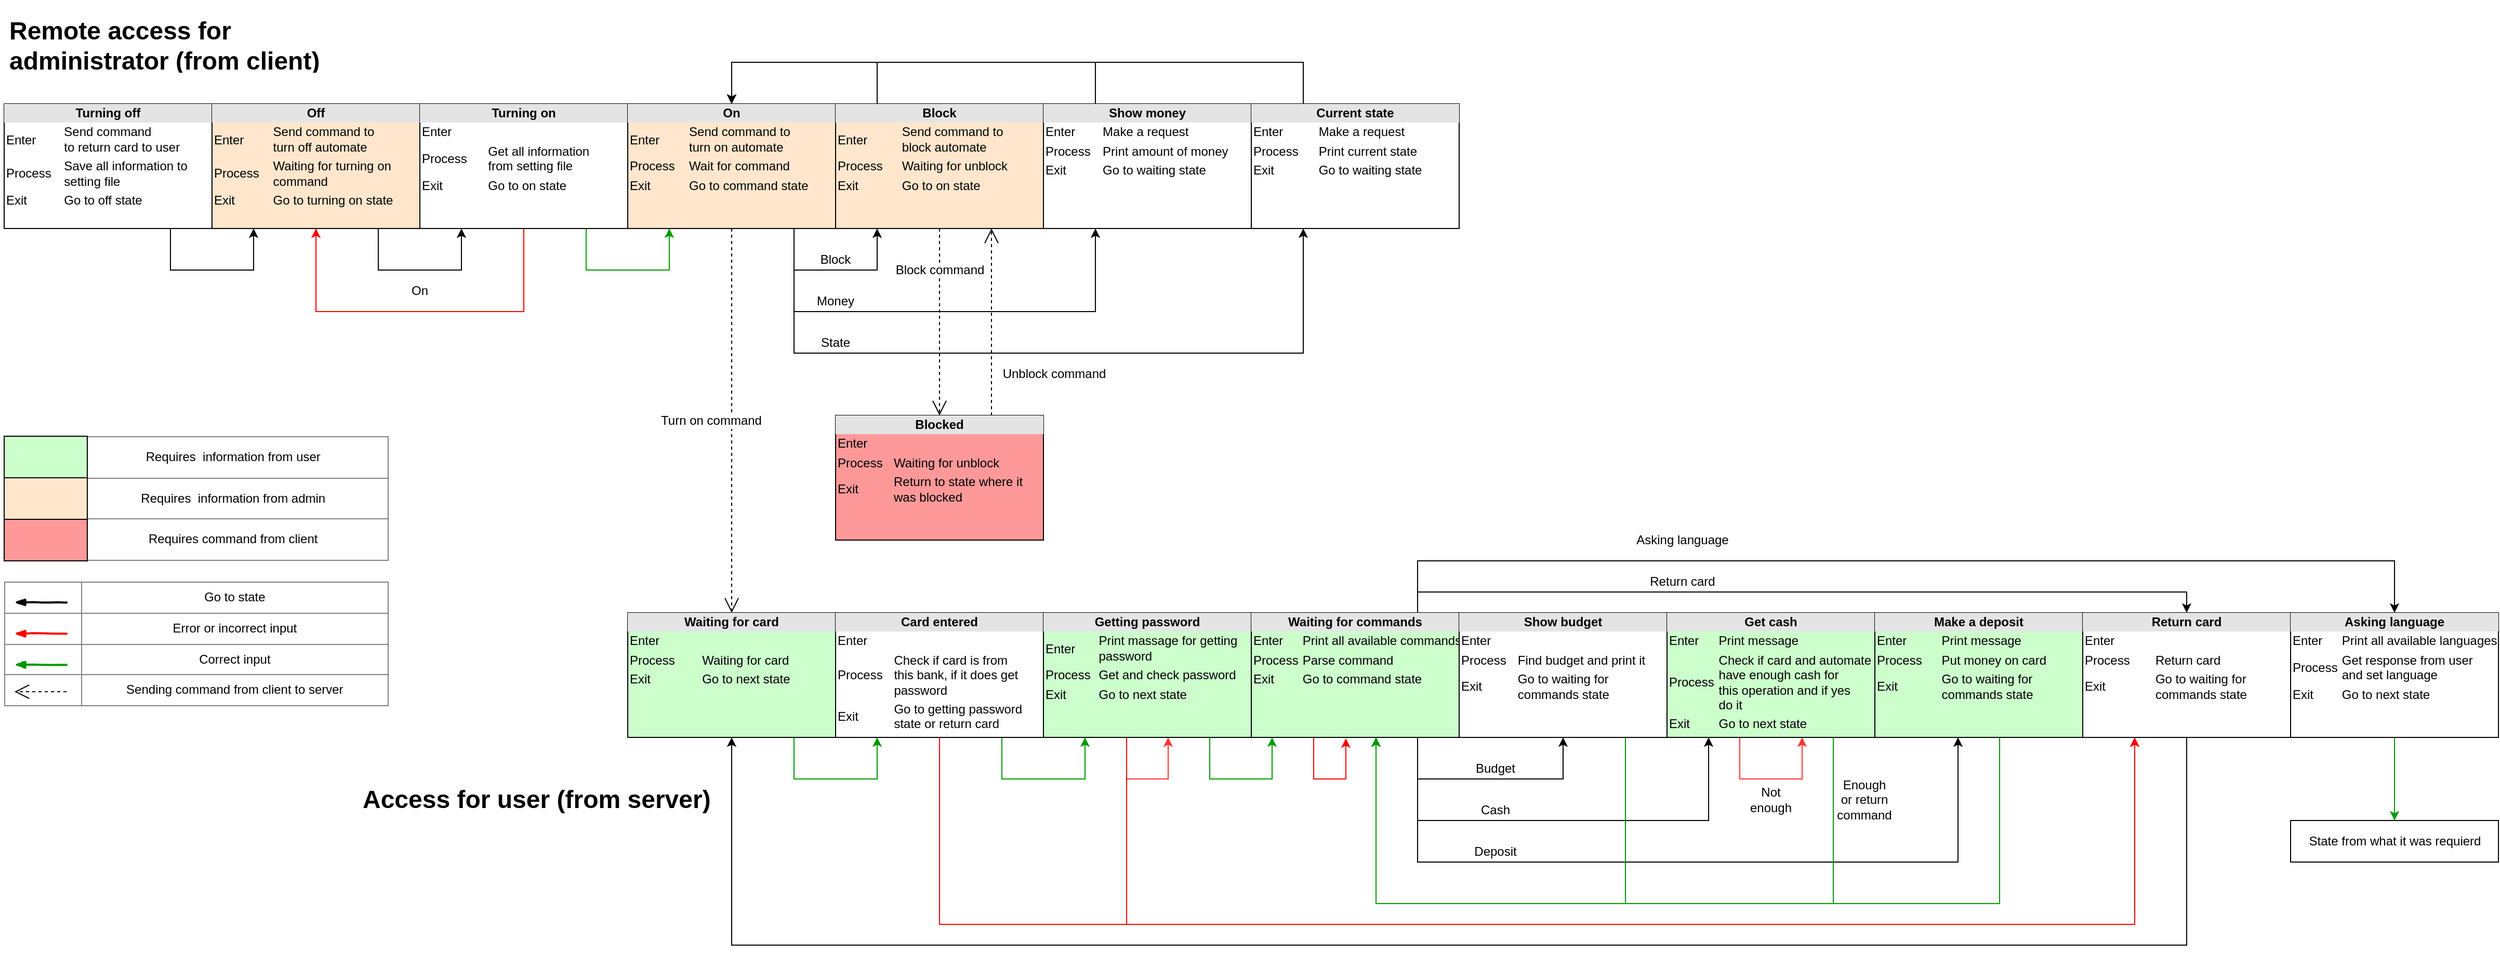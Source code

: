 <mxfile version="12.1.3" type="device" pages="1"><diagram id="4oucSTH_lGf07TmlnKwU" name="Page-1"><mxGraphModel dx="1576" dy="588" grid="1" gridSize="10" guides="1" tooltips="1" connect="1" arrows="1" fold="1" page="1" pageScale="1" pageWidth="1100" pageHeight="850" math="0" shadow="0"><root><mxCell id="0"/><mxCell id="1" parent="0"/><mxCell id="2Iwmy6QMKT_lovKopqQ7-75" style="edgeStyle=orthogonalEdgeStyle;rounded=0;orthogonalLoop=1;jettySize=auto;html=1;" parent="1" source="2Iwmy6QMKT_lovKopqQ7-15" target="2Iwmy6QMKT_lovKopqQ7-23" edge="1"><mxGeometry relative="1" as="geometry"><Array as="points"><mxPoint x="280" y="280"/><mxPoint x="360" y="280"/></Array></mxGeometry></mxCell><mxCell id="2Iwmy6QMKT_lovKopqQ7-15" value="&lt;div style=&quot;box-sizing: border-box ; width: 100% ; background: #e4e4e4 ; padding: 2px&quot; align=&quot;center&quot;&gt;&lt;b&gt;Turning off&lt;/b&gt;&lt;br&gt;&lt;/div&gt;&lt;table style=&quot;width: 100% ; font-size: 1em&quot; cellspacing=&quot;0&quot; cellpadding=&quot;2&quot; align=&quot;center&quot;&gt;&lt;tbody&gt;&lt;tr&gt;&lt;td align=&quot;left&quot;&gt;Enter&lt;br&gt;&lt;/td&gt;&lt;td align=&quot;left&quot;&gt;Send command&lt;br&gt;to return card to user&lt;br&gt;&lt;/td&gt;&lt;/tr&gt;&lt;tr&gt;&lt;td align=&quot;left&quot;&gt;Process&lt;/td&gt;&lt;td align=&quot;left&quot;&gt;Save all information to &lt;br&gt;setting file&lt;/td&gt;&lt;/tr&gt;&lt;tr&gt;&lt;td align=&quot;left&quot;&gt;Exit&lt;br&gt;&lt;/td&gt;&lt;td align=&quot;left&quot;&gt;Go to off state&lt;br&gt;&lt;/td&gt;&lt;/tr&gt;&lt;/tbody&gt;&lt;/table&gt;" style="verticalAlign=top;align=center;overflow=fill;html=1;" parent="1" vertex="1"><mxGeometry x="120" y="120" width="200" height="120" as="geometry"/></mxCell><mxCell id="2Iwmy6QMKT_lovKopqQ7-77" style="edgeStyle=orthogonalEdgeStyle;rounded=0;orthogonalLoop=1;jettySize=auto;html=1;strokeColor=#009900;" parent="1" source="2Iwmy6QMKT_lovKopqQ7-16" target="2Iwmy6QMKT_lovKopqQ7-24" edge="1"><mxGeometry relative="1" as="geometry"><Array as="points"><mxPoint x="680" y="280"/><mxPoint x="760" y="280"/></Array></mxGeometry></mxCell><mxCell id="2Iwmy6QMKT_lovKopqQ7-132" style="edgeStyle=orthogonalEdgeStyle;rounded=0;orthogonalLoop=1;jettySize=auto;html=1;shadow=0;strokeColor=#FF0000;fillColor=#009900;" parent="1" source="2Iwmy6QMKT_lovKopqQ7-16" target="2Iwmy6QMKT_lovKopqQ7-23" edge="1"><mxGeometry relative="1" as="geometry"><Array as="points"><mxPoint x="620" y="320"/><mxPoint x="420" y="320"/></Array></mxGeometry></mxCell><mxCell id="2Iwmy6QMKT_lovKopqQ7-76" style="edgeStyle=orthogonalEdgeStyle;rounded=0;orthogonalLoop=1;jettySize=auto;html=1;" parent="1" source="2Iwmy6QMKT_lovKopqQ7-23" target="2Iwmy6QMKT_lovKopqQ7-16" edge="1"><mxGeometry relative="1" as="geometry"><Array as="points"><mxPoint x="480" y="280"/><mxPoint x="560" y="280"/></Array></mxGeometry></mxCell><mxCell id="2Iwmy6QMKT_lovKopqQ7-23" value="&lt;div style=&quot;box-sizing: border-box ; width: 100% ; background: #e4e4e4 ; padding: 2px&quot; align=&quot;center&quot;&gt;&lt;b&gt;Off&lt;/b&gt;&lt;br&gt;&lt;/div&gt;&lt;table style=&quot;width: 100% ; font-size: 1em&quot; cellspacing=&quot;0&quot; cellpadding=&quot;2&quot; align=&quot;center&quot;&gt;&lt;tbody&gt;&lt;tr&gt;&lt;td align=&quot;left&quot;&gt;Enter&lt;br&gt;&lt;/td&gt;&lt;td align=&quot;left&quot;&gt;Send command to &lt;br&gt;turn off automate&lt;br&gt;&lt;/td&gt;&lt;/tr&gt;&lt;tr&gt;&lt;td align=&quot;left&quot;&gt;Process&lt;/td&gt;&lt;td align=&quot;left&quot;&gt;Waiting for turning on &lt;br&gt;command&lt;br&gt;&lt;/td&gt;&lt;/tr&gt;&lt;tr&gt;&lt;td align=&quot;left&quot;&gt;Exit&lt;br&gt;&lt;/td&gt;&lt;td align=&quot;left&quot;&gt;Go to turning on state&lt;br&gt;&lt;/td&gt;&lt;/tr&gt;&lt;/tbody&gt;&lt;/table&gt;" style="verticalAlign=top;align=center;overflow=fill;html=1;fillColor=#FFE6CC;" parent="1" vertex="1"><mxGeometry x="320" y="120" width="200" height="120" as="geometry"/></mxCell><mxCell id="2Iwmy6QMKT_lovKopqQ7-78" style="edgeStyle=orthogonalEdgeStyle;rounded=0;orthogonalLoop=1;jettySize=auto;html=1;" parent="1" source="2Iwmy6QMKT_lovKopqQ7-24" target="2Iwmy6QMKT_lovKopqQ7-25" edge="1"><mxGeometry relative="1" as="geometry"><Array as="points"><mxPoint x="880" y="280"/><mxPoint x="960" y="280"/></Array></mxGeometry></mxCell><mxCell id="2Iwmy6QMKT_lovKopqQ7-79" style="edgeStyle=orthogonalEdgeStyle;rounded=0;orthogonalLoop=1;jettySize=auto;html=1;entryX=0.25;entryY=1;entryDx=0;entryDy=0;" parent="1" source="2Iwmy6QMKT_lovKopqQ7-24" target="2Iwmy6QMKT_lovKopqQ7-42" edge="1"><mxGeometry relative="1" as="geometry"><Array as="points"><mxPoint x="880" y="320"/><mxPoint x="1170" y="320"/></Array></mxGeometry></mxCell><mxCell id="2Iwmy6QMKT_lovKopqQ7-80" style="edgeStyle=orthogonalEdgeStyle;rounded=0;orthogonalLoop=1;jettySize=auto;html=1;entryX=0.25;entryY=1;entryDx=0;entryDy=0;" parent="1" source="2Iwmy6QMKT_lovKopqQ7-24" target="2Iwmy6QMKT_lovKopqQ7-43" edge="1"><mxGeometry relative="1" as="geometry"><Array as="points"><mxPoint x="880" y="360"/><mxPoint x="1370" y="360"/></Array></mxGeometry></mxCell><mxCell id="2Iwmy6QMKT_lovKopqQ7-81" style="edgeStyle=orthogonalEdgeStyle;rounded=0;orthogonalLoop=1;jettySize=auto;html=1;entryX=0.5;entryY=0;entryDx=0;entryDy=0;" parent="1" source="2Iwmy6QMKT_lovKopqQ7-25" target="2Iwmy6QMKT_lovKopqQ7-24" edge="1"><mxGeometry relative="1" as="geometry"><Array as="points"><mxPoint x="960" y="80"/><mxPoint x="820" y="80"/></Array></mxGeometry></mxCell><mxCell id="2Iwmy6QMKT_lovKopqQ7-82" style="edgeStyle=orthogonalEdgeStyle;rounded=0;orthogonalLoop=1;jettySize=auto;html=1;entryX=0.5;entryY=0;entryDx=0;entryDy=0;" parent="1" source="2Iwmy6QMKT_lovKopqQ7-42" target="2Iwmy6QMKT_lovKopqQ7-24" edge="1"><mxGeometry relative="1" as="geometry"><Array as="points"><mxPoint x="1170" y="80"/><mxPoint x="820" y="80"/></Array></mxGeometry></mxCell><mxCell id="2Iwmy6QMKT_lovKopqQ7-83" style="edgeStyle=orthogonalEdgeStyle;rounded=0;orthogonalLoop=1;jettySize=auto;html=1;entryX=0.5;entryY=0;entryDx=0;entryDy=0;" parent="1" source="2Iwmy6QMKT_lovKopqQ7-43" target="2Iwmy6QMKT_lovKopqQ7-24" edge="1"><mxGeometry relative="1" as="geometry"><Array as="points"><mxPoint x="1370" y="80"/><mxPoint x="820" y="80"/></Array></mxGeometry></mxCell><mxCell id="2Iwmy6QMKT_lovKopqQ7-63" style="edgeStyle=orthogonalEdgeStyle;rounded=0;orthogonalLoop=1;jettySize=auto;html=1;strokeColor=#009900;" parent="1" source="2Iwmy6QMKT_lovKopqQ7-53" target="2Iwmy6QMKT_lovKopqQ7-56" edge="1"><mxGeometry relative="1" as="geometry"><Array as="points"><mxPoint x="1080" y="770"/><mxPoint x="1160" y="770"/></Array></mxGeometry></mxCell><mxCell id="2Iwmy6QMKT_lovKopqQ7-121" style="edgeStyle=orthogonalEdgeStyle;rounded=0;orthogonalLoop=1;jettySize=auto;html=1;strokeColor=#009900;fillColor=#FF3333;" parent="1" source="2Iwmy6QMKT_lovKopqQ7-54" target="2Iwmy6QMKT_lovKopqQ7-124" edge="1"><mxGeometry relative="1" as="geometry"><mxPoint x="2420" y="810" as="targetPoint"/><Array as="points"><mxPoint x="2420" y="760"/><mxPoint x="2420" y="760"/></Array></mxGeometry></mxCell><mxCell id="2Iwmy6QMKT_lovKopqQ7-65" style="edgeStyle=orthogonalEdgeStyle;rounded=0;orthogonalLoop=1;jettySize=auto;html=1;" parent="1" source="2Iwmy6QMKT_lovKopqQ7-55" target="2Iwmy6QMKT_lovKopqQ7-57" edge="1"><mxGeometry relative="1" as="geometry"><Array as="points"><mxPoint x="1480" y="770"/><mxPoint x="1620" y="770"/></Array></mxGeometry></mxCell><mxCell id="2Iwmy6QMKT_lovKopqQ7-66" style="edgeStyle=orthogonalEdgeStyle;rounded=0;orthogonalLoop=1;jettySize=auto;html=1;" parent="1" source="2Iwmy6QMKT_lovKopqQ7-55" target="2Iwmy6QMKT_lovKopqQ7-58" edge="1"><mxGeometry relative="1" as="geometry"><Array as="points"><mxPoint x="1480" y="810"/><mxPoint x="1760" y="810"/></Array></mxGeometry></mxCell><mxCell id="2Iwmy6QMKT_lovKopqQ7-67" style="edgeStyle=orthogonalEdgeStyle;rounded=0;orthogonalLoop=1;jettySize=auto;html=1;" parent="1" source="2Iwmy6QMKT_lovKopqQ7-55" target="2Iwmy6QMKT_lovKopqQ7-59" edge="1"><mxGeometry relative="1" as="geometry"><Array as="points"><mxPoint x="1480" y="850"/><mxPoint x="2000" y="850"/></Array></mxGeometry></mxCell><mxCell id="2Iwmy6QMKT_lovKopqQ7-64" style="edgeStyle=orthogonalEdgeStyle;rounded=0;orthogonalLoop=1;jettySize=auto;html=1;strokeColor=#009900;" parent="1" source="2Iwmy6QMKT_lovKopqQ7-56" target="2Iwmy6QMKT_lovKopqQ7-55" edge="1"><mxGeometry relative="1" as="geometry"><Array as="points"><mxPoint x="1280" y="770"/><mxPoint x="1340" y="770"/></Array></mxGeometry></mxCell><mxCell id="2Iwmy6QMKT_lovKopqQ7-118" style="edgeStyle=orthogonalEdgeStyle;rounded=0;orthogonalLoop=1;jettySize=auto;html=1;strokeColor=#009900;" parent="1" source="2Iwmy6QMKT_lovKopqQ7-58" edge="1"><mxGeometry relative="1" as="geometry"><mxPoint x="1440" y="730" as="targetPoint"/><Array as="points"><mxPoint x="1880" y="890"/><mxPoint x="1440" y="890"/><mxPoint x="1440" y="730"/></Array></mxGeometry></mxCell><mxCell id="2Iwmy6QMKT_lovKopqQ7-119" style="edgeStyle=orthogonalEdgeStyle;rounded=0;orthogonalLoop=1;jettySize=auto;html=1;fillColor=#009900;strokeColor=#009900;shadow=0;" parent="1" source="2Iwmy6QMKT_lovKopqQ7-59" target="2Iwmy6QMKT_lovKopqQ7-55" edge="1"><mxGeometry relative="1" as="geometry"><Array as="points"><mxPoint x="2040" y="890"/><mxPoint x="1440" y="890"/></Array></mxGeometry></mxCell><mxCell id="2Iwmy6QMKT_lovKopqQ7-60" style="edgeStyle=orthogonalEdgeStyle;rounded=0;orthogonalLoop=1;jettySize=auto;html=1;fillColor=#009900;strokeColor=#009900;" parent="1" source="2Iwmy6QMKT_lovKopqQ7-61" target="2Iwmy6QMKT_lovKopqQ7-53" edge="1"><mxGeometry relative="1" as="geometry"><Array as="points"><mxPoint x="880" y="770"/><mxPoint x="960" y="770"/></Array></mxGeometry></mxCell><mxCell id="2Iwmy6QMKT_lovKopqQ7-61" value="&lt;div style=&quot;box-sizing: border-box ; width: 100% ; background: #e4e4e4 ; padding: 2px&quot; align=&quot;center&quot;&gt;&lt;b&gt;Waiting for card&lt;/b&gt;&lt;br&gt;&lt;/div&gt;&lt;table style=&quot;width: 100% ; font-size: 1em&quot; cellspacing=&quot;0&quot; cellpadding=&quot;2&quot; align=&quot;center&quot;&gt;&lt;tbody&gt;&lt;tr&gt;&lt;td align=&quot;left&quot;&gt;Enter&lt;br&gt;&lt;/td&gt;&lt;td align=&quot;left&quot;&gt;&lt;br&gt;&lt;/td&gt;&lt;/tr&gt;&lt;tr&gt;&lt;td align=&quot;left&quot;&gt;Process&lt;/td&gt;&lt;td align=&quot;left&quot;&gt;Waiting for card&lt;br&gt;&lt;/td&gt;&lt;/tr&gt;&lt;tr&gt;&lt;td align=&quot;left&quot;&gt;Exit&lt;br&gt;&lt;/td&gt;&lt;td align=&quot;left&quot;&gt;Go to next state&lt;br&gt;&lt;/td&gt;&lt;/tr&gt;&lt;/tbody&gt;&lt;/table&gt;" style="verticalAlign=top;align=center;overflow=fill;html=1;fillColor=#CCFFCC;" parent="1" vertex="1"><mxGeometry x="720" y="610" width="200" height="120" as="geometry"/></mxCell><mxCell id="2Iwmy6QMKT_lovKopqQ7-106" style="edgeStyle=orthogonalEdgeStyle;rounded=0;orthogonalLoop=1;jettySize=auto;html=1;" parent="1" source="2Iwmy6QMKT_lovKopqQ7-62" target="2Iwmy6QMKT_lovKopqQ7-61" edge="1"><mxGeometry relative="1" as="geometry"><Array as="points"><mxPoint x="2220" y="930"/><mxPoint x="820" y="930"/></Array></mxGeometry></mxCell><mxCell id="2Iwmy6QMKT_lovKopqQ7-84" value="On" style="text;html=1;strokeColor=none;fillColor=none;align=center;verticalAlign=middle;whiteSpace=wrap;rounded=0;shadow=0;" parent="1" vertex="1"><mxGeometry x="500" y="290" width="40" height="20" as="geometry"/></mxCell><mxCell id="2Iwmy6QMKT_lovKopqQ7-85" value="Block" style="text;html=1;strokeColor=none;fillColor=none;align=center;verticalAlign=middle;whiteSpace=wrap;rounded=0;shadow=0;" parent="1" vertex="1"><mxGeometry x="900" y="260" width="40" height="20" as="geometry"/></mxCell><mxCell id="2Iwmy6QMKT_lovKopqQ7-86" value="Money" style="text;html=1;strokeColor=none;fillColor=none;align=center;verticalAlign=middle;whiteSpace=wrap;rounded=0;shadow=0;" parent="1" vertex="1"><mxGeometry x="900" y="300" width="40" height="20" as="geometry"/></mxCell><mxCell id="2Iwmy6QMKT_lovKopqQ7-87" value="State" style="text;html=1;strokeColor=none;fillColor=none;align=center;verticalAlign=middle;whiteSpace=wrap;rounded=0;shadow=0;" parent="1" vertex="1"><mxGeometry x="900" y="340" width="40" height="20" as="geometry"/></mxCell><mxCell id="2Iwmy6QMKT_lovKopqQ7-97" value="&lt;font style=&quot;font-size: 12px&quot;&gt;Turn on command&lt;/font&gt;" style="endArrow=open;endSize=12;dashed=1;html=1;exitX=0.5;exitY=1;exitDx=0;exitDy=0;" parent="1" source="2Iwmy6QMKT_lovKopqQ7-24" target="2Iwmy6QMKT_lovKopqQ7-61" edge="1"><mxGeometry y="-20" width="160" relative="1" as="geometry"><mxPoint x="730" y="319.5" as="sourcePoint"/><mxPoint x="890" y="319.5" as="targetPoint"/><mxPoint as="offset"/></mxGeometry></mxCell><mxCell id="2Iwmy6QMKT_lovKopqQ7-101" value="&lt;h1&gt;Remote access for administrator (from client)&lt;br&gt;&lt;/h1&gt;&lt;div&gt;&lt;br&gt;&lt;/div&gt;" style="text;html=1;strokeColor=none;fillColor=none;spacing=5;spacingTop=-20;whiteSpace=wrap;overflow=hidden;rounded=0;shadow=0;" parent="1" vertex="1"><mxGeometry x="120" y="30" width="330" height="60" as="geometry"/></mxCell><mxCell id="2Iwmy6QMKT_lovKopqQ7-102" value="&lt;h1&gt;Access for user (from server)&lt;br&gt;&lt;/h1&gt;&lt;div&gt;&lt;br&gt;&lt;/div&gt;" style="text;html=1;strokeColor=none;fillColor=none;spacing=5;spacingTop=-20;whiteSpace=wrap;overflow=hidden;rounded=0;shadow=0;" parent="1" vertex="1"><mxGeometry x="459.833" y="770" width="350" height="60" as="geometry"/></mxCell><mxCell id="2Iwmy6QMKT_lovKopqQ7-103" value="&lt;table style=&quot;width: 100% ; height: 100% ; border-collapse: collapse&quot; width=&quot;100%&quot; border=&quot;1&quot; align=&quot;center&quot;&gt;&lt;tbody&gt;&lt;tr&gt;&lt;td&gt;Value 2&lt;/td&gt;&lt;td&gt;Requires&amp;nbsp; information from user&lt;br&gt;&lt;/td&gt;&lt;/tr&gt;&lt;tr&gt;&lt;td&gt;Value 5&lt;/td&gt;&lt;td&gt;Requires&amp;nbsp; information from admin&lt;br&gt;&lt;/td&gt;&lt;/tr&gt;&lt;tr&gt;&lt;td&gt;&lt;br&gt;&lt;/td&gt;&lt;td&gt;Requires command from client&lt;br&gt;&lt;/td&gt;&lt;/tr&gt;&lt;/tbody&gt;&lt;/table&gt;" style="text;html=1;strokeColor=none;fillColor=none;overflow=fill;shadow=0;align=center;" parent="1" vertex="1"><mxGeometry x="120" y="440" width="370" height="120" as="geometry"/></mxCell><mxCell id="2Iwmy6QMKT_lovKopqQ7-104" value="" style="rounded=0;whiteSpace=wrap;html=1;shadow=0;fillColor=#CCFFCC;" parent="1" vertex="1"><mxGeometry x="120" y="440" width="80" height="40" as="geometry"/></mxCell><mxCell id="2Iwmy6QMKT_lovKopqQ7-105" value="" style="rounded=0;whiteSpace=wrap;html=1;shadow=0;fillColor=#FFE6CC;" parent="1" vertex="1"><mxGeometry x="120" y="480" width="80" height="40" as="geometry"/></mxCell><mxCell id="2Iwmy6QMKT_lovKopqQ7-108" value="&lt;div&gt;Return card &lt;/div&gt;" style="text;html=1;strokeColor=none;fillColor=none;align=center;verticalAlign=middle;whiteSpace=wrap;rounded=0;shadow=0;" parent="1" vertex="1"><mxGeometry x="1630" y="570" width="210" height="20" as="geometry"/></mxCell><mxCell id="2Iwmy6QMKT_lovKopqQ7-111" style="edgeStyle=orthogonalEdgeStyle;rounded=0;orthogonalLoop=1;jettySize=auto;html=1;strokeColor=#FF3333;" parent="1" source="2Iwmy6QMKT_lovKopqQ7-56" target="2Iwmy6QMKT_lovKopqQ7-56" edge="1"><mxGeometry relative="1" as="geometry"><Array as="points"><mxPoint x="1200" y="770"/><mxPoint x="1240" y="760"/></Array></mxGeometry></mxCell><mxCell id="2Iwmy6QMKT_lovKopqQ7-112" value="Budget" style="text;html=1;strokeColor=none;fillColor=none;align=center;verticalAlign=middle;whiteSpace=wrap;rounded=0;shadow=0;" parent="1" vertex="1"><mxGeometry x="1450" y="750" width="210" height="20" as="geometry"/></mxCell><mxCell id="2Iwmy6QMKT_lovKopqQ7-113" value="Cash" style="text;html=1;strokeColor=none;fillColor=none;align=center;verticalAlign=middle;whiteSpace=wrap;rounded=0;shadow=0;" parent="1" vertex="1"><mxGeometry x="1450" y="790" width="210" height="20" as="geometry"/></mxCell><mxCell id="2Iwmy6QMKT_lovKopqQ7-114" value="Deposit" style="text;html=1;strokeColor=none;fillColor=none;align=center;verticalAlign=middle;whiteSpace=wrap;rounded=0;shadow=0;" parent="1" vertex="1"><mxGeometry x="1450" y="830" width="210" height="20" as="geometry"/></mxCell><mxCell id="2Iwmy6QMKT_lovKopqQ7-115" style="edgeStyle=orthogonalEdgeStyle;rounded=0;orthogonalLoop=1;jettySize=auto;html=1;strokeColor=#FF3333;" parent="1" source="2Iwmy6QMKT_lovKopqQ7-58" target="2Iwmy6QMKT_lovKopqQ7-58" edge="1"><mxGeometry relative="1" as="geometry"><Array as="points"><mxPoint x="1850" y="770"/></Array></mxGeometry></mxCell><mxCell id="2Iwmy6QMKT_lovKopqQ7-116" value="Not enough" style="text;html=1;strokeColor=none;fillColor=none;align=center;verticalAlign=middle;whiteSpace=wrap;rounded=0;shadow=0;" parent="1" vertex="1"><mxGeometry x="1800" y="780" width="40" height="20" as="geometry"/></mxCell><mxCell id="2Iwmy6QMKT_lovKopqQ7-120" value="Enough or return command" style="text;html=1;strokeColor=none;fillColor=none;align=center;verticalAlign=middle;whiteSpace=wrap;rounded=0;shadow=0;" parent="1" vertex="1"><mxGeometry x="1890" y="780" width="40" height="20" as="geometry"/></mxCell><mxCell id="2Iwmy6QMKT_lovKopqQ7-124" value="State from what it was requierd" style="html=1;shadow=0;fillColor=#FFFFFF;" parent="1" vertex="1"><mxGeometry x="2320" y="810" width="200" height="40" as="geometry"/></mxCell><mxCell id="2Iwmy6QMKT_lovKopqQ7-131" style="edgeStyle=orthogonalEdgeStyle;rounded=0;orthogonalLoop=1;jettySize=auto;html=1;shadow=0;strokeColor=#FF0000;fillColor=#009900;entryX=0.455;entryY=1.008;entryDx=0;entryDy=0;entryPerimeter=0;" parent="1" source="2Iwmy6QMKT_lovKopqQ7-55" target="2Iwmy6QMKT_lovKopqQ7-55" edge="1"><mxGeometry relative="1" as="geometry"><mxPoint x="1370" y="760" as="targetPoint"/><Array as="points"><mxPoint x="1380" y="770"/><mxPoint x="1411" y="770"/></Array></mxGeometry></mxCell><mxCell id="2Iwmy6QMKT_lovKopqQ7-135" value="&lt;table style=&quot;width: 100% ; height: 100% ; border-collapse: collapse&quot; width=&quot;100%&quot; border=&quot;1&quot;&gt;&lt;tbody&gt;&lt;tr&gt;&lt;td align=&quot;center&quot;&gt;&lt;br&gt;&lt;/td&gt;&lt;td align=&quot;center&quot;&gt;Go to state&lt;br&gt;&lt;/td&gt;&lt;/tr&gt;&lt;tr&gt;&lt;td align=&quot;center&quot;&gt;&amp;nbsp;&amp;nbsp;&amp;nbsp;&amp;nbsp;&amp;nbsp;&amp;nbsp;&amp;nbsp;&amp;nbsp;&amp;nbsp;&amp;nbsp;&amp;nbsp;&amp;nbsp;&amp;nbsp;&amp;nbsp;&amp;nbsp; &lt;br&gt;&lt;/td&gt;&lt;td align=&quot;center&quot;&gt;Error or incorrect input&lt;br&gt;&lt;/td&gt;&lt;/tr&gt;&lt;tr&gt;&lt;td&gt;&lt;br&gt;&lt;/td&gt;&lt;td align=&quot;center&quot;&gt;Correct input&lt;/td&gt;&lt;/tr&gt;&lt;tr&gt;&lt;td&gt;&lt;br&gt;&lt;/td&gt;&lt;td align=&quot;center&quot;&gt;Sending command from client to server&lt;br&gt;&lt;/td&gt;&lt;/tr&gt;&lt;/tbody&gt;&lt;/table&gt;" style="text;html=1;strokeColor=none;fillColor=none;overflow=fill;shadow=0;" parent="1" vertex="1"><mxGeometry x="120" y="580" width="370" height="120" as="geometry"/></mxCell><mxCell id="2Iwmy6QMKT_lovKopqQ7-138" value="" style="rounded=0;comic=1;strokeWidth=2;endArrow=blockThin;html=1;fontFamily=Comic Sans MS;fontStyle=1;shadow=0;fillColor=#009900;" parent="1" edge="1"><mxGeometry width="50" height="50" relative="1" as="geometry"><mxPoint x="180" y="600" as="sourcePoint"/><mxPoint x="130" y="600" as="targetPoint"/></mxGeometry></mxCell><mxCell id="2Iwmy6QMKT_lovKopqQ7-140" value="" style="rounded=0;comic=1;strokeWidth=2;endArrow=blockThin;html=1;fontFamily=Comic Sans MS;fontStyle=1;shadow=0;fillColor=#009900;strokeColor=#FF0000;" parent="1" edge="1"><mxGeometry width="50" height="50" relative="1" as="geometry"><mxPoint x="180" y="630" as="sourcePoint"/><mxPoint x="130" y="630" as="targetPoint"/></mxGeometry></mxCell><mxCell id="2Iwmy6QMKT_lovKopqQ7-141" value="" style="rounded=0;comic=1;strokeWidth=2;endArrow=blockThin;html=1;fontFamily=Comic Sans MS;fontStyle=1;shadow=0;fillColor=#009900;strokeColor=#009900;" parent="1" edge="1"><mxGeometry width="50" height="50" relative="1" as="geometry"><mxPoint x="180" y="660" as="sourcePoint"/><mxPoint x="130" y="660" as="targetPoint"/></mxGeometry></mxCell><mxCell id="2Iwmy6QMKT_lovKopqQ7-16" value="&lt;div style=&quot;box-sizing: border-box ; width: 100% ; background: #e4e4e4 ; padding: 2px&quot; align=&quot;center&quot;&gt;&lt;b&gt;Turning on&lt;/b&gt;&lt;br&gt;&lt;/div&gt;&lt;table style=&quot;width: 100% ; font-size: 1em&quot; cellspacing=&quot;0&quot; cellpadding=&quot;2&quot; align=&quot;center&quot;&gt;&lt;tbody&gt;&lt;tr&gt;&lt;td align=&quot;left&quot;&gt;Enter&lt;br&gt;&lt;/td&gt;&lt;td align=&quot;left&quot;&gt;&lt;br&gt;&lt;/td&gt;&lt;/tr&gt;&lt;tr&gt;&lt;td align=&quot;left&quot;&gt;Process&lt;/td&gt;&lt;td align=&quot;left&quot;&gt;Get all information&lt;br&gt;from setting file&lt;/td&gt;&lt;/tr&gt;&lt;tr&gt;&lt;td align=&quot;left&quot;&gt;Exit&lt;br&gt;&lt;/td&gt;&lt;td align=&quot;left&quot;&gt;Go to on state&lt;br&gt;&lt;/td&gt;&lt;/tr&gt;&lt;/tbody&gt;&lt;/table&gt;" style="verticalAlign=top;align=center;overflow=fill;html=1;" parent="1" vertex="1"><mxGeometry x="520" y="120" width="200" height="120" as="geometry"/></mxCell><mxCell id="2Iwmy6QMKT_lovKopqQ7-24" value="&lt;div style=&quot;box-sizing: border-box ; width: 100% ; background: #e4e4e4 ; padding: 2px&quot; align=&quot;center&quot;&gt;&lt;b&gt;On&lt;/b&gt;&lt;br&gt;&lt;/div&gt;&lt;table style=&quot;width: 100% ; font-size: 1em&quot; cellspacing=&quot;0&quot; cellpadding=&quot;2&quot; align=&quot;center&quot;&gt;&lt;tbody&gt;&lt;tr&gt;&lt;td align=&quot;left&quot;&gt;Enter&lt;br&gt;&lt;/td&gt;&lt;td align=&quot;left&quot;&gt;Send command to&lt;br&gt;turn on automate&lt;br&gt;&lt;/td&gt;&lt;/tr&gt;&lt;tr&gt;&lt;td align=&quot;left&quot;&gt;Process&lt;/td&gt;&lt;td align=&quot;left&quot;&gt;Wait for command&lt;br&gt;&lt;/td&gt;&lt;/tr&gt;&lt;tr&gt;&lt;td align=&quot;left&quot;&gt;Exit&lt;br&gt;&lt;/td&gt;&lt;td align=&quot;left&quot;&gt;Go to command state&lt;br&gt;&lt;/td&gt;&lt;/tr&gt;&lt;/tbody&gt;&lt;/table&gt;" style="verticalAlign=top;align=center;overflow=fill;html=1;fillColor=#FFE6CC;" parent="1" vertex="1"><mxGeometry x="720" y="120" width="200" height="120" as="geometry"/></mxCell><mxCell id="2Iwmy6QMKT_lovKopqQ7-25" value="&lt;div style=&quot;box-sizing: border-box ; width: 100% ; background: #e4e4e4 ; padding: 2px&quot; align=&quot;center&quot;&gt;&lt;b&gt;Block&lt;/b&gt;&lt;br&gt;&lt;/div&gt;&lt;table style=&quot;width: 100% ; font-size: 1em&quot; cellspacing=&quot;0&quot; cellpadding=&quot;2&quot; align=&quot;center&quot;&gt;&lt;tbody&gt;&lt;tr&gt;&lt;td align=&quot;left&quot;&gt;Enter&lt;br&gt;&lt;/td&gt;&lt;td align=&quot;left&quot;&gt;Send command to &lt;br&gt;block automate&lt;br&gt;&lt;/td&gt;&lt;/tr&gt;&lt;tr&gt;&lt;td align=&quot;left&quot;&gt;Process&lt;/td&gt;&lt;td align=&quot;left&quot;&gt;Waiting for unblock &lt;br&gt;&lt;/td&gt;&lt;/tr&gt;&lt;tr&gt;&lt;td align=&quot;left&quot;&gt;Exit&lt;br&gt;&lt;/td&gt;&lt;td align=&quot;left&quot;&gt;Go to on state&lt;br&gt;&lt;/td&gt;&lt;/tr&gt;&lt;/tbody&gt;&lt;/table&gt;" style="verticalAlign=top;align=center;overflow=fill;html=1;fillColor=#FFE6CC;" parent="1" vertex="1"><mxGeometry x="920" y="120" width="200" height="120" as="geometry"/></mxCell><mxCell id="2Iwmy6QMKT_lovKopqQ7-42" value="&lt;div style=&quot;box-sizing: border-box ; width: 100% ; background: #e4e4e4 ; padding: 2px&quot; align=&quot;center&quot;&gt;&lt;b&gt;Show money&lt;/b&gt;&lt;br&gt;&lt;/div&gt;&lt;table style=&quot;width: 100% ; font-size: 1em&quot; cellspacing=&quot;0&quot; cellpadding=&quot;2&quot; align=&quot;center&quot;&gt;&lt;tbody&gt;&lt;tr&gt;&lt;td align=&quot;left&quot;&gt;Enter&lt;br&gt;&lt;/td&gt;&lt;td align=&quot;left&quot;&gt;Make a request&lt;/td&gt;&lt;/tr&gt;&lt;tr&gt;&lt;td align=&quot;left&quot;&gt;Process&lt;/td&gt;&lt;td align=&quot;left&quot;&gt;Print amount of money&lt;br&gt;&lt;/td&gt;&lt;/tr&gt;&lt;tr&gt;&lt;td align=&quot;left&quot;&gt;Exit&lt;br&gt;&lt;/td&gt;&lt;td align=&quot;left&quot;&gt;Go to waiting state&lt;br&gt;&lt;/td&gt;&lt;/tr&gt;&lt;/tbody&gt;&lt;/table&gt;" style="verticalAlign=top;align=center;overflow=fill;html=1;" parent="1" vertex="1"><mxGeometry x="1120" y="120" width="200" height="120" as="geometry"/></mxCell><mxCell id="2Iwmy6QMKT_lovKopqQ7-43" value="&lt;div style=&quot;box-sizing: border-box ; width: 100% ; background: #e4e4e4 ; padding: 2px&quot; align=&quot;center&quot;&gt;&lt;b&gt;Current state&lt;/b&gt;&lt;br&gt;&lt;/div&gt;&lt;table style=&quot;width: 100% ; font-size: 1em&quot; cellspacing=&quot;0&quot; cellpadding=&quot;2&quot; align=&quot;center&quot;&gt;&lt;tbody&gt;&lt;tr&gt;&lt;td align=&quot;left&quot;&gt;Enter&lt;br&gt;&lt;/td&gt;&lt;td align=&quot;left&quot;&gt;Make a request&lt;/td&gt;&lt;/tr&gt;&lt;tr&gt;&lt;td align=&quot;left&quot;&gt;Process&lt;/td&gt;&lt;td align=&quot;left&quot;&gt;Print current state&lt;/td&gt;&lt;/tr&gt;&lt;tr&gt;&lt;td align=&quot;left&quot;&gt;Exit&lt;br&gt;&lt;/td&gt;&lt;td align=&quot;left&quot;&gt;Go to waiting state&lt;br&gt;&lt;/td&gt;&lt;/tr&gt;&lt;/tbody&gt;&lt;/table&gt;" style="verticalAlign=top;align=center;overflow=fill;html=1;" parent="1" vertex="1"><mxGeometry x="1320" y="120" width="200" height="120" as="geometry"/></mxCell><mxCell id="c-PlG2-pZLdCXBXmlxU7-4" style="edgeStyle=orthogonalEdgeStyle;rounded=0;orthogonalLoop=1;jettySize=auto;html=1;entryX=0.25;entryY=1;entryDx=0;entryDy=0;strokeColor=#FF0000;" edge="1" parent="1" source="2Iwmy6QMKT_lovKopqQ7-53" target="2Iwmy6QMKT_lovKopqQ7-62"><mxGeometry relative="1" as="geometry"><Array as="points"><mxPoint x="1020" y="910"/><mxPoint x="2170" y="910"/></Array></mxGeometry></mxCell><mxCell id="2Iwmy6QMKT_lovKopqQ7-53" value="&lt;div style=&quot;box-sizing: border-box ; width: 100% ; background: #e4e4e4 ; padding: 2px&quot; align=&quot;center&quot;&gt;&lt;b&gt;Card entered&lt;/b&gt;&lt;br&gt;&lt;/div&gt;&lt;table style=&quot;width: 100% ; font-size: 1em&quot; cellspacing=&quot;0&quot; cellpadding=&quot;2&quot; align=&quot;center&quot;&gt;&lt;tbody&gt;&lt;tr&gt;&lt;td align=&quot;left&quot;&gt;Enter&lt;br&gt;&lt;/td&gt;&lt;td align=&quot;left&quot;&gt;&lt;br&gt;&lt;/td&gt;&lt;/tr&gt;&lt;tr&gt;&lt;td align=&quot;left&quot;&gt;Process&lt;/td&gt;&lt;td align=&quot;left&quot;&gt;Check if card is from &lt;br&gt;this bank, if it does get &lt;br&gt;password&lt;br&gt;&lt;/td&gt;&lt;/tr&gt;&lt;tr&gt;&lt;td align=&quot;left&quot;&gt;Exit&lt;br&gt;&lt;/td&gt;&lt;td align=&quot;left&quot;&gt;Go to getting password &lt;br&gt;state or return card&lt;br&gt;&lt;/td&gt;&lt;/tr&gt;&lt;/tbody&gt;&lt;/table&gt;" style="verticalAlign=top;align=center;overflow=fill;html=1;" parent="1" vertex="1"><mxGeometry x="920" y="610" width="200" height="120" as="geometry"/></mxCell><mxCell id="c-PlG2-pZLdCXBXmlxU7-5" style="edgeStyle=orthogonalEdgeStyle;rounded=0;orthogonalLoop=1;jettySize=auto;html=1;entryX=0.25;entryY=1;entryDx=0;entryDy=0;strokeColor=#FF0000;" edge="1" parent="1" source="2Iwmy6QMKT_lovKopqQ7-56" target="2Iwmy6QMKT_lovKopqQ7-62"><mxGeometry relative="1" as="geometry"><Array as="points"><mxPoint x="1200" y="910"/><mxPoint x="2170" y="910"/></Array></mxGeometry></mxCell><mxCell id="2Iwmy6QMKT_lovKopqQ7-56" value="&lt;div style=&quot;box-sizing: border-box ; width: 100% ; background: #e4e4e4 ; padding: 2px&quot; align=&quot;center&quot;&gt;&lt;b&gt;Getting password&lt;/b&gt;&lt;br&gt;&lt;/div&gt;&lt;table style=&quot;width: 100% ; font-size: 1em&quot; cellspacing=&quot;0&quot; cellpadding=&quot;2&quot; align=&quot;center&quot;&gt;&lt;tbody&gt;&lt;tr&gt;&lt;td align=&quot;left&quot;&gt;Enter&lt;br&gt;&lt;/td&gt;&lt;td align=&quot;left&quot;&gt;Print massage for getting&lt;br&gt;password&lt;br&gt;&lt;/td&gt;&lt;/tr&gt;&lt;tr&gt;&lt;td align=&quot;left&quot;&gt;Process&lt;/td&gt;&lt;td align=&quot;left&quot;&gt;Get and check password&lt;br&gt;&lt;/td&gt;&lt;/tr&gt;&lt;tr&gt;&lt;td align=&quot;left&quot;&gt;Exit&lt;br&gt;&lt;/td&gt;&lt;td align=&quot;left&quot;&gt;Go to next state&lt;br&gt;&lt;/td&gt;&lt;/tr&gt;&lt;/tbody&gt;&lt;/table&gt;" style="verticalAlign=top;align=center;overflow=fill;html=1;fillColor=#CCFFCC;" parent="1" vertex="1"><mxGeometry x="1120" y="610" width="200" height="120" as="geometry"/></mxCell><mxCell id="c-PlG2-pZLdCXBXmlxU7-1" style="edgeStyle=orthogonalEdgeStyle;rounded=0;orthogonalLoop=1;jettySize=auto;html=1;entryX=0.5;entryY=0;entryDx=0;entryDy=0;" edge="1" parent="1" source="2Iwmy6QMKT_lovKopqQ7-55" target="2Iwmy6QMKT_lovKopqQ7-62"><mxGeometry relative="1" as="geometry"><Array as="points"><mxPoint x="1480" y="590"/><mxPoint x="2220" y="590"/></Array></mxGeometry></mxCell><mxCell id="c-PlG2-pZLdCXBXmlxU7-2" style="edgeStyle=orthogonalEdgeStyle;rounded=0;orthogonalLoop=1;jettySize=auto;html=1;entryX=0.5;entryY=0;entryDx=0;entryDy=0;" edge="1" parent="1" source="2Iwmy6QMKT_lovKopqQ7-55" target="2Iwmy6QMKT_lovKopqQ7-54"><mxGeometry relative="1" as="geometry"><Array as="points"><mxPoint x="1480" y="560"/><mxPoint x="2420" y="560"/></Array></mxGeometry></mxCell><mxCell id="2Iwmy6QMKT_lovKopqQ7-55" value="&lt;div style=&quot;box-sizing: border-box ; width: 100% ; background: #e4e4e4 ; padding: 2px&quot; align=&quot;center&quot;&gt;&lt;b&gt;Waiting for commands&lt;/b&gt;&lt;br&gt;&lt;/div&gt;&lt;table style=&quot;width: 100% ; font-size: 1em&quot; cellspacing=&quot;0&quot; cellpadding=&quot;2&quot; align=&quot;center&quot;&gt;&lt;tbody&gt;&lt;tr&gt;&lt;td align=&quot;left&quot;&gt;Enter&lt;br&gt;&lt;/td&gt;&lt;td align=&quot;left&quot;&gt;Print all available commands&lt;br&gt;&lt;/td&gt;&lt;/tr&gt;&lt;tr&gt;&lt;td align=&quot;left&quot;&gt;Process&lt;/td&gt;&lt;td align=&quot;left&quot;&gt;Parse command&lt;br&gt;&lt;/td&gt;&lt;/tr&gt;&lt;tr&gt;&lt;td align=&quot;left&quot;&gt;Exit&lt;br&gt;&lt;/td&gt;&lt;td align=&quot;left&quot;&gt;Go to command state&lt;br&gt;&lt;/td&gt;&lt;/tr&gt;&lt;/tbody&gt;&lt;/table&gt;" style="verticalAlign=top;align=center;overflow=fill;html=1;fillColor=#CCFFCC;" parent="1" vertex="1"><mxGeometry x="1320" y="610" width="200" height="120" as="geometry"/></mxCell><mxCell id="c-PlG2-pZLdCXBXmlxU7-6" style="edgeStyle=orthogonalEdgeStyle;rounded=0;orthogonalLoop=1;jettySize=auto;html=1;strokeColor=#009900;" edge="1" parent="1" source="2Iwmy6QMKT_lovKopqQ7-57" target="2Iwmy6QMKT_lovKopqQ7-55"><mxGeometry relative="1" as="geometry"><Array as="points"><mxPoint x="1680" y="890"/><mxPoint x="1440" y="890"/></Array></mxGeometry></mxCell><mxCell id="2Iwmy6QMKT_lovKopqQ7-57" value="&lt;div style=&quot;box-sizing: border-box ; width: 100% ; background: #e4e4e4 ; padding: 2px&quot; align=&quot;center&quot;&gt;&lt;b&gt;Show budget&lt;/b&gt;&lt;br&gt;&lt;/div&gt;&lt;table style=&quot;width: 100% ; font-size: 1em&quot; cellspacing=&quot;0&quot; cellpadding=&quot;2&quot; align=&quot;center&quot;&gt;&lt;tbody&gt;&lt;tr&gt;&lt;td align=&quot;left&quot;&gt;Enter&lt;br&gt;&lt;/td&gt;&lt;td align=&quot;left&quot;&gt;&lt;br&gt;&lt;/td&gt;&lt;/tr&gt;&lt;tr&gt;&lt;td align=&quot;left&quot;&gt;Process&lt;/td&gt;&lt;td align=&quot;left&quot;&gt;Find budget and print it&lt;br&gt;&lt;/td&gt;&lt;/tr&gt;&lt;tr&gt;&lt;td align=&quot;left&quot;&gt;Exit&lt;br&gt;&lt;/td&gt;&lt;td align=&quot;left&quot;&gt;Go to waiting for&lt;br&gt;commands state&lt;br&gt;&lt;/td&gt;&lt;/tr&gt;&lt;/tbody&gt;&lt;/table&gt;" style="verticalAlign=top;align=center;overflow=fill;html=1;" parent="1" vertex="1"><mxGeometry x="1520" y="610" width="200" height="120" as="geometry"/></mxCell><mxCell id="2Iwmy6QMKT_lovKopqQ7-58" value="&lt;div style=&quot;box-sizing: border-box ; width: 100% ; background: #e4e4e4 ; padding: 2px&quot; align=&quot;center&quot;&gt;&lt;b&gt;Get cash&lt;/b&gt;&lt;br&gt;&lt;/div&gt;&lt;table style=&quot;width: 100% ; font-size: 1em&quot; cellspacing=&quot;0&quot; cellpadding=&quot;2&quot; align=&quot;center&quot;&gt;&lt;tbody&gt;&lt;tr&gt;&lt;td align=&quot;left&quot;&gt;Enter&lt;br&gt;&lt;/td&gt;&lt;td align=&quot;left&quot;&gt;Print message &lt;br&gt;&lt;/td&gt;&lt;/tr&gt;&lt;tr&gt;&lt;td align=&quot;left&quot;&gt;Process&lt;/td&gt;&lt;td align=&quot;left&quot;&gt;Check if card and automate &lt;br&gt;have enough cash for &lt;br&gt;this operation and if yes &lt;br&gt;do it&lt;br&gt;&lt;/td&gt;&lt;/tr&gt;&lt;tr&gt;&lt;td align=&quot;left&quot;&gt;Exit&lt;br&gt;&lt;/td&gt;&lt;td align=&quot;left&quot;&gt;Go to next state&lt;br&gt;&lt;/td&gt;&lt;/tr&gt;&lt;/tbody&gt;&lt;/table&gt;" style="verticalAlign=top;align=center;overflow=fill;html=1;fillColor=#CCFFCC;" parent="1" vertex="1"><mxGeometry x="1720" y="610" width="200" height="120" as="geometry"/></mxCell><mxCell id="2Iwmy6QMKT_lovKopqQ7-59" value="&lt;div style=&quot;box-sizing: border-box ; width: 100% ; background: #e4e4e4 ; padding: 2px&quot; align=&quot;center&quot;&gt;&lt;b&gt;Make a deposit&lt;/b&gt;&lt;br&gt;&lt;/div&gt;&lt;table style=&quot;width: 100% ; font-size: 1em&quot; cellspacing=&quot;0&quot; cellpadding=&quot;2&quot; align=&quot;center&quot;&gt;&lt;tbody&gt;&lt;tr&gt;&lt;td align=&quot;left&quot;&gt;Enter&lt;br&gt;&lt;/td&gt;&lt;td align=&quot;left&quot;&gt;Print message &lt;br&gt;&lt;/td&gt;&lt;/tr&gt;&lt;tr&gt;&lt;td align=&quot;left&quot;&gt;Process&lt;/td&gt;&lt;td align=&quot;left&quot;&gt;Put money on card&lt;br&gt;&lt;/td&gt;&lt;/tr&gt;&lt;tr&gt;&lt;td align=&quot;left&quot;&gt;Exit&lt;br&gt;&lt;/td&gt;&lt;td align=&quot;left&quot;&gt;Go to waiting for &lt;br&gt;commands state&lt;br&gt;&lt;/td&gt;&lt;/tr&gt;&lt;/tbody&gt;&lt;/table&gt;" style="verticalAlign=top;align=center;overflow=fill;html=1;fillColor=#CCFFCC;" parent="1" vertex="1"><mxGeometry x="1920" y="610" width="200" height="120" as="geometry"/></mxCell><mxCell id="2Iwmy6QMKT_lovKopqQ7-62" value="&lt;div style=&quot;box-sizing: border-box ; width: 100% ; background: #e4e4e4 ; padding: 2px&quot; align=&quot;center&quot;&gt;&lt;b&gt;Return card&lt;/b&gt;&lt;br&gt;&lt;/div&gt;&lt;table style=&quot;width: 100% ; font-size: 1em&quot; cellspacing=&quot;0&quot; cellpadding=&quot;2&quot; align=&quot;center&quot;&gt;&lt;tbody&gt;&lt;tr&gt;&lt;td align=&quot;left&quot;&gt;Enter&lt;br&gt;&lt;/td&gt;&lt;td align=&quot;left&quot;&gt;&lt;br&gt;&lt;/td&gt;&lt;/tr&gt;&lt;tr&gt;&lt;td align=&quot;left&quot;&gt;Process&lt;/td&gt;&lt;td align=&quot;left&quot;&gt;Return card&lt;br&gt;&lt;/td&gt;&lt;/tr&gt;&lt;tr&gt;&lt;td align=&quot;left&quot;&gt;Exit&lt;br&gt;&lt;/td&gt;&lt;td align=&quot;left&quot;&gt;Go to waiting for &lt;br&gt;commands state&lt;br&gt;&lt;/td&gt;&lt;/tr&gt;&lt;/tbody&gt;&lt;/table&gt;" style="verticalAlign=top;align=center;overflow=fill;html=1;" parent="1" vertex="1"><mxGeometry x="2120" y="610" width="200" height="120" as="geometry"/></mxCell><mxCell id="2Iwmy6QMKT_lovKopqQ7-54" value="&lt;div style=&quot;box-sizing: border-box ; width: 100% ; background: #e4e4e4 ; padding: 2px&quot; align=&quot;center&quot;&gt;&lt;b&gt;Asking language&lt;/b&gt;&lt;br&gt;&lt;/div&gt;&lt;table style=&quot;width: 100% ; font-size: 1em&quot; cellspacing=&quot;0&quot; cellpadding=&quot;2&quot; align=&quot;center&quot;&gt;&lt;tbody&gt;&lt;tr&gt;&lt;td align=&quot;left&quot;&gt;Enter&lt;br&gt;&lt;/td&gt;&lt;td align=&quot;left&quot;&gt;Print all available languages&lt;br&gt;&lt;/td&gt;&lt;/tr&gt;&lt;tr&gt;&lt;td align=&quot;left&quot;&gt;Process&lt;/td&gt;&lt;td align=&quot;left&quot;&gt;Get response from user &lt;br&gt;and set language&lt;br&gt;&lt;/td&gt;&lt;/tr&gt;&lt;tr&gt;&lt;td align=&quot;left&quot;&gt;Exit&lt;br&gt;&lt;/td&gt;&lt;td align=&quot;left&quot;&gt;Go to next state&lt;br&gt;&lt;/td&gt;&lt;/tr&gt;&lt;/tbody&gt;&lt;/table&gt;" style="verticalAlign=top;align=center;overflow=fill;html=1;" parent="1" vertex="1"><mxGeometry x="2320" y="610" width="200" height="120" as="geometry"/></mxCell><mxCell id="2Iwmy6QMKT_lovKopqQ7-144" value="&lt;div style=&quot;box-sizing: border-box ; width: 100% ; background: #e4e4e4 ; padding: 2px&quot; align=&quot;center&quot;&gt;&lt;b&gt;Blocked&lt;/b&gt;&lt;br&gt;&lt;/div&gt;&lt;table style=&quot;width: 100% ; font-size: 1em&quot; cellspacing=&quot;0&quot; cellpadding=&quot;2&quot; align=&quot;center&quot;&gt;&lt;tbody&gt;&lt;tr&gt;&lt;td align=&quot;left&quot;&gt;Enter&lt;br&gt;&lt;/td&gt;&lt;td align=&quot;left&quot;&gt;&lt;br&gt;&lt;/td&gt;&lt;/tr&gt;&lt;tr&gt;&lt;td align=&quot;left&quot;&gt;Process&lt;/td&gt;&lt;td align=&quot;left&quot;&gt;Waiting for unblock&lt;br&gt;&lt;/td&gt;&lt;/tr&gt;&lt;tr&gt;&lt;td align=&quot;left&quot;&gt;Exit&lt;br&gt;&lt;/td&gt;&lt;td align=&quot;left&quot;&gt;Return to state where it &lt;br&gt;was blocked&lt;br&gt;&lt;/td&gt;&lt;/tr&gt;&lt;/tbody&gt;&lt;/table&gt;" style="verticalAlign=top;align=center;overflow=fill;html=1;fillColor=#FF9999;" parent="1" vertex="1"><mxGeometry x="920" y="420" width="200" height="120" as="geometry"/></mxCell><mxCell id="2Iwmy6QMKT_lovKopqQ7-145" value="&lt;font style=&quot;font-size: 12px&quot;&gt;Block command&lt;/font&gt;" style="endArrow=open;endSize=12;dashed=1;html=1;exitX=0.5;exitY=1;exitDx=0;exitDy=0;" parent="1" source="2Iwmy6QMKT_lovKopqQ7-25" target="2Iwmy6QMKT_lovKopqQ7-144" edge="1"><mxGeometry x="-0.556" width="160" relative="1" as="geometry"><mxPoint x="1300" y="375" as="sourcePoint"/><mxPoint x="1300" y="745.0" as="targetPoint"/><mxPoint as="offset"/></mxGeometry></mxCell><mxCell id="2Iwmy6QMKT_lovKopqQ7-147" value="" style="rounded=0;whiteSpace=wrap;html=1;shadow=0;fillColor=#FF9999;" parent="1" vertex="1"><mxGeometry x="120" y="520" width="80" height="40" as="geometry"/></mxCell><mxCell id="2Iwmy6QMKT_lovKopqQ7-150" value="" style="endArrow=open;endSize=12;dashed=1;html=1;entryX=0.5;entryY=0;entryDx=0;entryDy=0;" parent="1" edge="1"><mxGeometry y="-20" width="160" relative="1" as="geometry"><mxPoint x="180" y="686" as="sourcePoint"/><mxPoint x="130" y="686" as="targetPoint"/><mxPoint as="offset"/></mxGeometry></mxCell><mxCell id="c-PlG2-pZLdCXBXmlxU7-3" value="Asking language" style="text;html=1;strokeColor=none;fillColor=none;align=center;verticalAlign=middle;whiteSpace=wrap;rounded=0;shadow=0;" vertex="1" parent="1"><mxGeometry x="1630" y="530" width="210" height="20" as="geometry"/></mxCell><mxCell id="c-PlG2-pZLdCXBXmlxU7-7" value="&lt;div&gt;&lt;font style=&quot;font-size: 12px&quot;&gt;Unblock command&lt;/font&gt;&lt;/div&gt;" style="endArrow=open;endSize=12;dashed=1;html=1;entryX=0.75;entryY=1;entryDx=0;entryDy=0;exitX=0.75;exitY=0;exitDx=0;exitDy=0;" edge="1" parent="1" source="2Iwmy6QMKT_lovKopqQ7-144" target="2Iwmy6QMKT_lovKopqQ7-25"><mxGeometry x="-0.556" y="-60" width="160" relative="1" as="geometry"><mxPoint x="970" y="390" as="sourcePoint"/><mxPoint x="1030" y="430" as="targetPoint"/><mxPoint as="offset"/></mxGeometry></mxCell></root></mxGraphModel></diagram></mxfile>